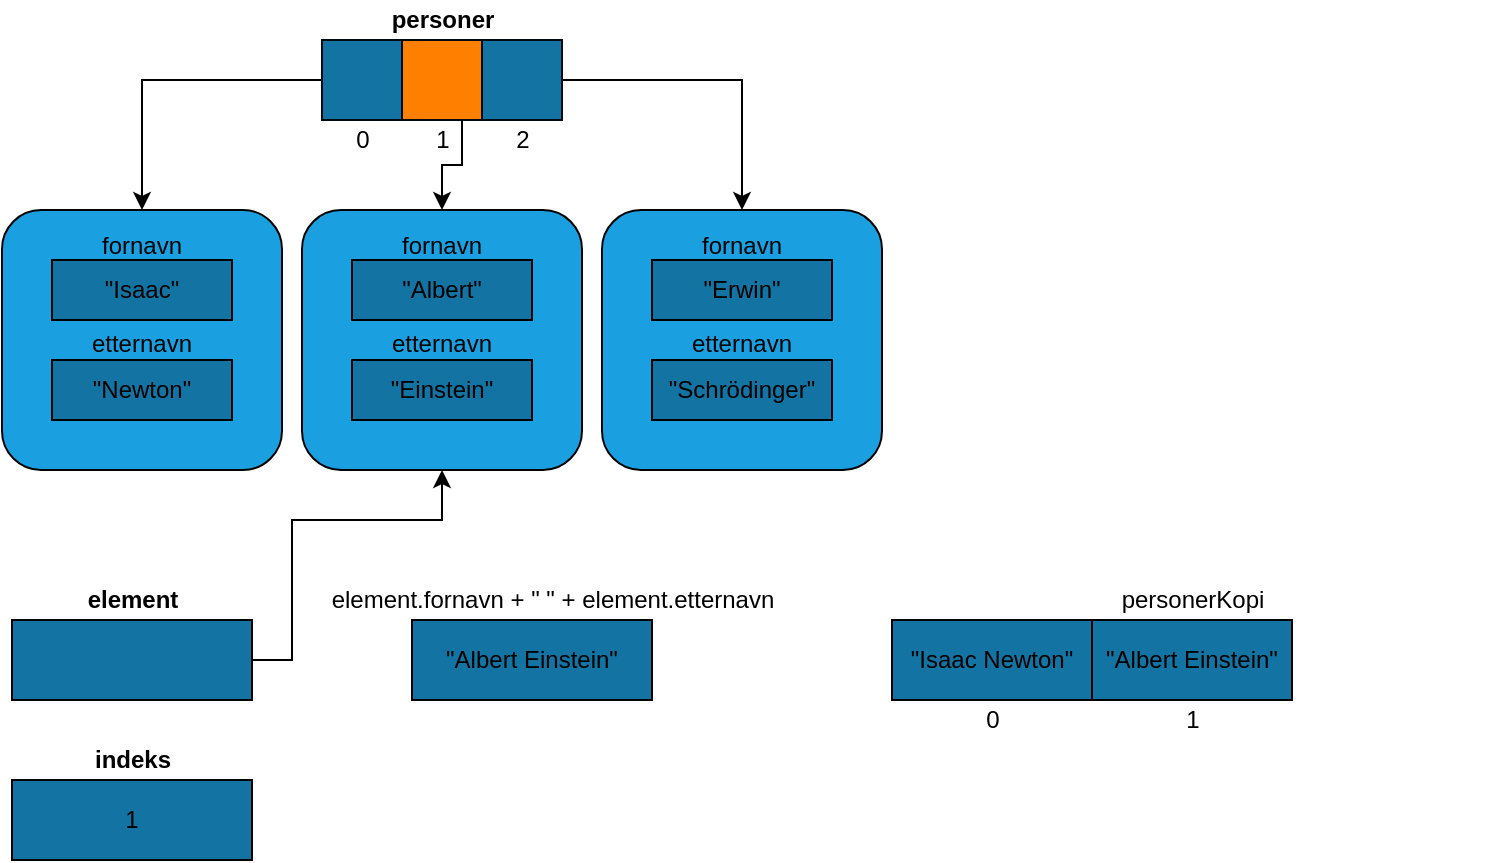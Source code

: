 <mxfile version="16.1.2" type="device"><diagram id="bUQnqZH6CJVjCvWkvTzC" name="Page-1"><mxGraphModel dx="769" dy="481" grid="1" gridSize="10" guides="1" tooltips="1" connect="1" arrows="1" fold="1" page="1" pageScale="1" pageWidth="827" pageHeight="1169" math="0" shadow="0"><root><mxCell id="0"/><mxCell id="1" parent="0"/><mxCell id="2CchFZvqKAv4TAS9_RZE-1" value="" style="rounded=1;whiteSpace=wrap;html=1;fontSize=14;strokeColor=#000203;fillColor=#1AA0E0;rotation=90;" vertex="1" parent="1"><mxGeometry x="80" y="230" width="130" height="140" as="geometry"/></mxCell><mxCell id="2CchFZvqKAv4TAS9_RZE-2" value="&quot;Isaac&quot;" style="rounded=0;whiteSpace=wrap;html=1;strokeColor=#000000;fillColor=#1374A3;" vertex="1" parent="1"><mxGeometry x="100" y="260" width="90" height="30" as="geometry"/></mxCell><mxCell id="2CchFZvqKAv4TAS9_RZE-3" value="&quot;Newton&quot;" style="rounded=0;whiteSpace=wrap;html=1;strokeColor=#000000;fillColor=#1374A3;" vertex="1" parent="1"><mxGeometry x="100" y="310" width="90" height="30" as="geometry"/></mxCell><mxCell id="2CchFZvqKAv4TAS9_RZE-4" value="fornavn" style="text;html=1;strokeColor=none;fillColor=none;align=center;verticalAlign=middle;whiteSpace=wrap;rounded=0;" vertex="1" parent="1"><mxGeometry x="115" y="238" width="60" height="30" as="geometry"/></mxCell><mxCell id="2CchFZvqKAv4TAS9_RZE-5" value="etternavn" style="text;html=1;strokeColor=none;fillColor=none;align=center;verticalAlign=middle;whiteSpace=wrap;rounded=0;" vertex="1" parent="1"><mxGeometry x="115" y="287" width="60" height="30" as="geometry"/></mxCell><mxCell id="2CchFZvqKAv4TAS9_RZE-6" value="" style="rounded=1;whiteSpace=wrap;html=1;fontSize=14;strokeColor=#000203;fillColor=#1AA0E0;rotation=90;" vertex="1" parent="1"><mxGeometry x="230" y="230" width="130" height="140" as="geometry"/></mxCell><mxCell id="2CchFZvqKAv4TAS9_RZE-7" value="&quot;Albert&quot;" style="rounded=0;whiteSpace=wrap;html=1;strokeColor=#000000;fillColor=#1374A3;" vertex="1" parent="1"><mxGeometry x="250" y="260" width="90" height="30" as="geometry"/></mxCell><mxCell id="2CchFZvqKAv4TAS9_RZE-8" value="&quot;Einstein&quot;" style="rounded=0;whiteSpace=wrap;html=1;strokeColor=#000000;fillColor=#1374A3;" vertex="1" parent="1"><mxGeometry x="250" y="310" width="90" height="30" as="geometry"/></mxCell><mxCell id="2CchFZvqKAv4TAS9_RZE-9" value="fornavn" style="text;html=1;strokeColor=none;fillColor=none;align=center;verticalAlign=middle;whiteSpace=wrap;rounded=0;" vertex="1" parent="1"><mxGeometry x="265" y="238" width="60" height="30" as="geometry"/></mxCell><mxCell id="2CchFZvqKAv4TAS9_RZE-10" value="etternavn" style="text;html=1;strokeColor=none;fillColor=none;align=center;verticalAlign=middle;whiteSpace=wrap;rounded=0;" vertex="1" parent="1"><mxGeometry x="265" y="287" width="60" height="30" as="geometry"/></mxCell><mxCell id="2CchFZvqKAv4TAS9_RZE-11" value="" style="rounded=1;whiteSpace=wrap;html=1;fontSize=14;strokeColor=#000203;fillColor=#1AA0E0;rotation=90;" vertex="1" parent="1"><mxGeometry x="380" y="230" width="130" height="140" as="geometry"/></mxCell><mxCell id="2CchFZvqKAv4TAS9_RZE-12" value="&quot;Erwin&quot;" style="rounded=0;whiteSpace=wrap;html=1;strokeColor=#000000;fillColor=#1374A3;" vertex="1" parent="1"><mxGeometry x="400" y="260" width="90" height="30" as="geometry"/></mxCell><mxCell id="2CchFZvqKAv4TAS9_RZE-13" value="&quot;Schrödinger&quot;" style="rounded=0;whiteSpace=wrap;html=1;strokeColor=#000000;fillColor=#1374A3;" vertex="1" parent="1"><mxGeometry x="400" y="310" width="90" height="30" as="geometry"/></mxCell><mxCell id="2CchFZvqKAv4TAS9_RZE-14" value="fornavn" style="text;html=1;strokeColor=none;fillColor=none;align=center;verticalAlign=middle;whiteSpace=wrap;rounded=0;" vertex="1" parent="1"><mxGeometry x="415" y="238" width="60" height="30" as="geometry"/></mxCell><mxCell id="2CchFZvqKAv4TAS9_RZE-15" value="etternavn" style="text;html=1;strokeColor=none;fillColor=none;align=center;verticalAlign=middle;whiteSpace=wrap;rounded=0;" vertex="1" parent="1"><mxGeometry x="415" y="287" width="60" height="30" as="geometry"/></mxCell><mxCell id="2CchFZvqKAv4TAS9_RZE-27" style="edgeStyle=orthogonalEdgeStyle;rounded=0;orthogonalLoop=1;jettySize=auto;html=1;exitX=0;exitY=0.5;exitDx=0;exitDy=0;entryX=0;entryY=0.5;entryDx=0;entryDy=0;" edge="1" parent="1" source="2CchFZvqKAv4TAS9_RZE-16" target="2CchFZvqKAv4TAS9_RZE-1"><mxGeometry relative="1" as="geometry"/></mxCell><mxCell id="2CchFZvqKAv4TAS9_RZE-16" value="" style="whiteSpace=wrap;html=1;aspect=fixed;fillColor=#1374A3;strokeColor=#000A0F;fontColor=#ffffff;" vertex="1" parent="1"><mxGeometry x="235" y="150" width="40" height="40" as="geometry"/></mxCell><mxCell id="2CchFZvqKAv4TAS9_RZE-29" style="edgeStyle=orthogonalEdgeStyle;rounded=0;orthogonalLoop=1;jettySize=auto;html=1;exitX=0.75;exitY=1;exitDx=0;exitDy=0;entryX=0;entryY=0.5;entryDx=0;entryDy=0;" edge="1" parent="1" source="2CchFZvqKAv4TAS9_RZE-17" target="2CchFZvqKAv4TAS9_RZE-6"><mxGeometry relative="1" as="geometry"/></mxCell><mxCell id="2CchFZvqKAv4TAS9_RZE-17" value="" style="whiteSpace=wrap;html=1;aspect=fixed;fillColor=#FF8000;strokeColor=#000A0F;fontColor=#ffffff;" vertex="1" parent="1"><mxGeometry x="275" y="150" width="40" height="40" as="geometry"/></mxCell><mxCell id="2CchFZvqKAv4TAS9_RZE-28" style="edgeStyle=orthogonalEdgeStyle;rounded=0;orthogonalLoop=1;jettySize=auto;html=1;exitX=1;exitY=0.5;exitDx=0;exitDy=0;entryX=0;entryY=0.5;entryDx=0;entryDy=0;" edge="1" parent="1" source="2CchFZvqKAv4TAS9_RZE-18" target="2CchFZvqKAv4TAS9_RZE-11"><mxGeometry relative="1" as="geometry"/></mxCell><mxCell id="2CchFZvqKAv4TAS9_RZE-18" value="" style="whiteSpace=wrap;html=1;aspect=fixed;fillColor=#1374A3;strokeColor=#000A0F;fontColor=#ffffff;" vertex="1" parent="1"><mxGeometry x="315" y="150" width="40" height="40" as="geometry"/></mxCell><mxCell id="2CchFZvqKAv4TAS9_RZE-19" value="&lt;b&gt;personer&lt;/b&gt;" style="text;html=1;align=center;verticalAlign=middle;resizable=0;points=[];autosize=1;strokeColor=none;fillColor=none;" vertex="1" parent="1"><mxGeometry x="260" y="130" width="70" height="20" as="geometry"/></mxCell><mxCell id="2CchFZvqKAv4TAS9_RZE-23" value="0" style="text;html=1;align=center;verticalAlign=middle;resizable=0;points=[];autosize=1;strokeColor=none;fillColor=none;" vertex="1" parent="1"><mxGeometry x="245" y="190" width="20" height="20" as="geometry"/></mxCell><mxCell id="2CchFZvqKAv4TAS9_RZE-24" value="1" style="text;html=1;align=center;verticalAlign=middle;resizable=0;points=[];autosize=1;strokeColor=none;fillColor=none;" vertex="1" parent="1"><mxGeometry x="285" y="190" width="20" height="20" as="geometry"/></mxCell><mxCell id="2CchFZvqKAv4TAS9_RZE-25" value="2" style="text;html=1;align=center;verticalAlign=middle;resizable=0;points=[];autosize=1;strokeColor=none;fillColor=none;" vertex="1" parent="1"><mxGeometry x="325" y="190" width="20" height="20" as="geometry"/></mxCell><mxCell id="2CchFZvqKAv4TAS9_RZE-49" style="edgeStyle=orthogonalEdgeStyle;rounded=0;orthogonalLoop=1;jettySize=auto;html=1;exitX=1;exitY=0.5;exitDx=0;exitDy=0;entryX=1;entryY=0.5;entryDx=0;entryDy=0;" edge="1" parent="1" source="2CchFZvqKAv4TAS9_RZE-30" target="2CchFZvqKAv4TAS9_RZE-6"><mxGeometry relative="1" as="geometry"><Array as="points"><mxPoint x="220" y="460"/><mxPoint x="220" y="390"/><mxPoint x="295" y="390"/></Array></mxGeometry></mxCell><mxCell id="2CchFZvqKAv4TAS9_RZE-30" value="" style="rounded=0;whiteSpace=wrap;html=1;strokeColor=#000000;fillColor=#1374A3;" vertex="1" parent="1"><mxGeometry x="80" y="440" width="120" height="40" as="geometry"/></mxCell><mxCell id="2CchFZvqKAv4TAS9_RZE-31" value="&lt;b&gt;element&lt;/b&gt;" style="text;html=1;align=center;verticalAlign=middle;resizable=0;points=[];autosize=1;strokeColor=none;fillColor=none;" vertex="1" parent="1"><mxGeometry x="110" y="420" width="60" height="20" as="geometry"/></mxCell><mxCell id="2CchFZvqKAv4TAS9_RZE-33" value="1" style="rounded=0;whiteSpace=wrap;html=1;strokeColor=#000000;fillColor=#1374A3;" vertex="1" parent="1"><mxGeometry x="80" y="520" width="120" height="40" as="geometry"/></mxCell><mxCell id="2CchFZvqKAv4TAS9_RZE-34" value="&lt;b&gt;indeks&lt;/b&gt;" style="text;html=1;align=center;verticalAlign=middle;resizable=0;points=[];autosize=1;strokeColor=none;fillColor=none;" vertex="1" parent="1"><mxGeometry x="115" y="500" width="50" height="20" as="geometry"/></mxCell><mxCell id="2CchFZvqKAv4TAS9_RZE-36" value="&quot;Albert Einstein&quot;" style="rounded=0;whiteSpace=wrap;html=1;strokeColor=#000000;fillColor=#1374A3;" vertex="1" parent="1"><mxGeometry x="280" y="440" width="120" height="40" as="geometry"/></mxCell><mxCell id="2CchFZvqKAv4TAS9_RZE-37" value="element.fornavn + &quot; &quot; + element.etternavn" style="text;html=1;align=center;verticalAlign=middle;resizable=0;points=[];autosize=1;strokeColor=none;fillColor=none;" vertex="1" parent="1"><mxGeometry x="230" y="420" width="240" height="20" as="geometry"/></mxCell><mxCell id="2CchFZvqKAv4TAS9_RZE-41" value="&quot;Isaac Newton&quot;" style="rounded=0;whiteSpace=wrap;html=1;strokeColor=#000000;fillColor=#1374A3;" vertex="1" parent="1"><mxGeometry x="520" y="440" width="100" height="40" as="geometry"/></mxCell><mxCell id="2CchFZvqKAv4TAS9_RZE-42" value="&quot;Albert Einstein&quot;" style="rounded=0;whiteSpace=wrap;html=1;strokeColor=#000000;fillColor=#1374A3;" vertex="1" parent="1"><mxGeometry x="620" y="440" width="100" height="40" as="geometry"/></mxCell><mxCell id="2CchFZvqKAv4TAS9_RZE-43" value="" style="rounded=0;whiteSpace=wrap;html=1;strokeColor=none;fillColor=none;" vertex="1" parent="1"><mxGeometry x="720" y="440" width="100" height="40" as="geometry"/></mxCell><mxCell id="2CchFZvqKAv4TAS9_RZE-44" value="personerKopi" style="text;html=1;align=center;verticalAlign=middle;resizable=0;points=[];autosize=1;strokeColor=none;fillColor=none;" vertex="1" parent="1"><mxGeometry x="625" y="420" width="90" height="20" as="geometry"/></mxCell><mxCell id="2CchFZvqKAv4TAS9_RZE-46" value="0" style="text;html=1;align=center;verticalAlign=middle;resizable=0;points=[];autosize=1;strokeColor=none;fillColor=none;" vertex="1" parent="1"><mxGeometry x="560" y="480" width="20" height="20" as="geometry"/></mxCell><mxCell id="2CchFZvqKAv4TAS9_RZE-48" value="1" style="text;html=1;align=center;verticalAlign=middle;resizable=0;points=[];autosize=1;strokeColor=none;fillColor=none;" vertex="1" parent="1"><mxGeometry x="660" y="480" width="20" height="20" as="geometry"/></mxCell></root></mxGraphModel></diagram></mxfile>